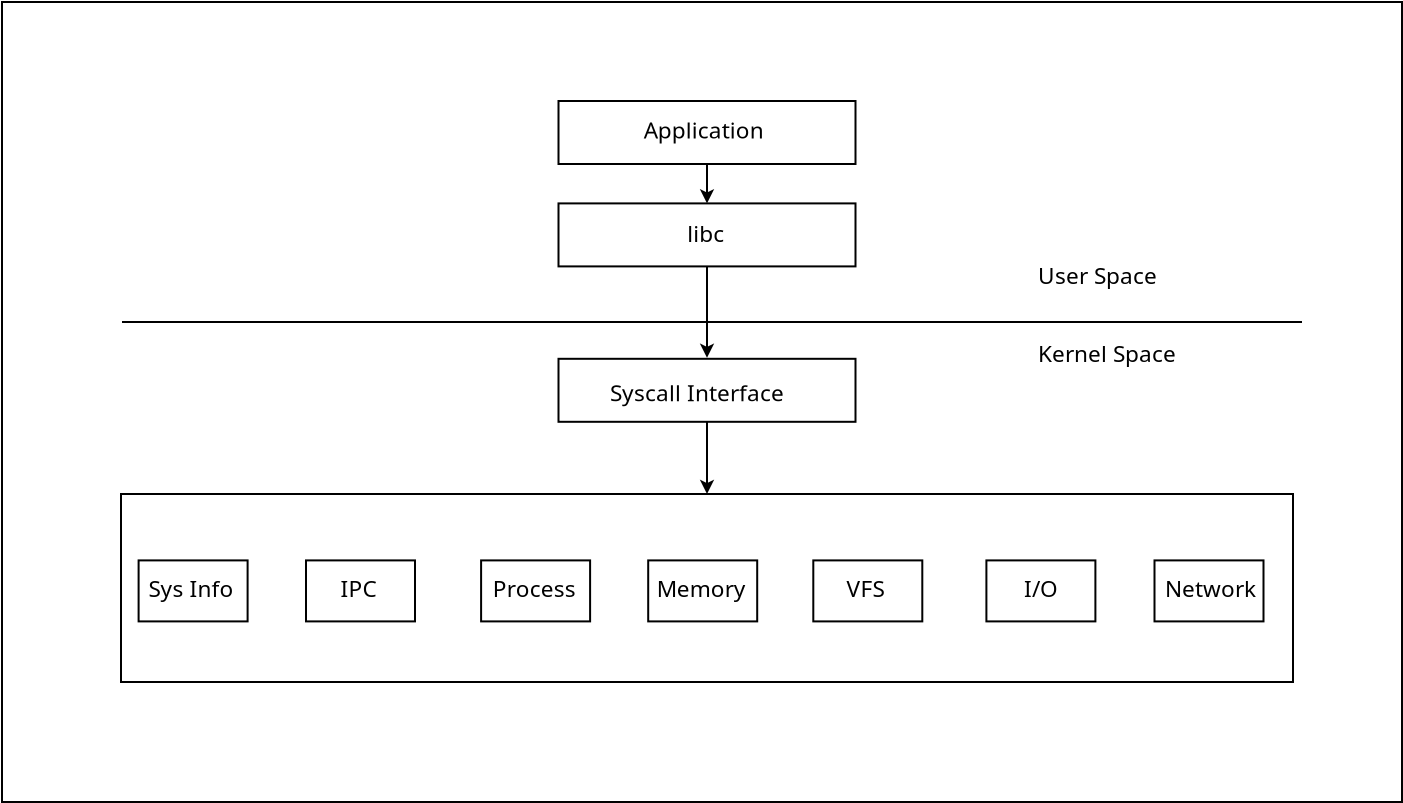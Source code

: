<?xml version="1.0" encoding="UTF-8"?>
<dia:diagram xmlns:dia="http://www.lysator.liu.se/~alla/dia/">
  <dia:layer name="Background" visible="true" active="true">
    <dia:group>
      <dia:object type="Standard - Box" version="0" id="O0">
        <dia:attribute name="obj_pos">
          <dia:point val="5,-5"/>
        </dia:attribute>
        <dia:attribute name="obj_bb">
          <dia:rectangle val="4.95,-5.05;75.05,35.05"/>
        </dia:attribute>
        <dia:attribute name="elem_corner">
          <dia:point val="5,-5"/>
        </dia:attribute>
        <dia:attribute name="elem_width">
          <dia:real val="70"/>
        </dia:attribute>
        <dia:attribute name="elem_height">
          <dia:real val="40"/>
        </dia:attribute>
        <dia:attribute name="show_background">
          <dia:boolean val="true"/>
        </dia:attribute>
      </dia:object>
      <dia:group>
        <dia:object type="Standard - Box" version="0" id="O1">
          <dia:attribute name="obj_pos">
            <dia:point val="32.825,-0.05"/>
          </dia:attribute>
          <dia:attribute name="obj_bb">
            <dia:rectangle val="32.775,-0.1;47.725,3.15"/>
          </dia:attribute>
          <dia:attribute name="elem_corner">
            <dia:point val="32.825,-0.05"/>
          </dia:attribute>
          <dia:attribute name="elem_width">
            <dia:real val="14.85"/>
          </dia:attribute>
          <dia:attribute name="elem_height">
            <dia:real val="3.15"/>
          </dia:attribute>
          <dia:attribute name="show_background">
            <dia:boolean val="true"/>
          </dia:attribute>
        </dia:object>
        <dia:object type="Standard - Box" version="0" id="O2">
          <dia:attribute name="obj_pos">
            <dia:point val="32.825,5.07"/>
          </dia:attribute>
          <dia:attribute name="obj_bb">
            <dia:rectangle val="32.775,5.02;47.725,8.27"/>
          </dia:attribute>
          <dia:attribute name="elem_corner">
            <dia:point val="32.825,5.07"/>
          </dia:attribute>
          <dia:attribute name="elem_width">
            <dia:real val="14.85"/>
          </dia:attribute>
          <dia:attribute name="elem_height">
            <dia:real val="3.15"/>
          </dia:attribute>
          <dia:attribute name="show_background">
            <dia:boolean val="true"/>
          </dia:attribute>
        </dia:object>
        <dia:object type="Standard - Box" version="0" id="O3">
          <dia:attribute name="obj_pos">
            <dia:point val="32.825,12.84"/>
          </dia:attribute>
          <dia:attribute name="obj_bb">
            <dia:rectangle val="32.775,12.79;47.725,16.04"/>
          </dia:attribute>
          <dia:attribute name="elem_corner">
            <dia:point val="32.825,12.84"/>
          </dia:attribute>
          <dia:attribute name="elem_width">
            <dia:real val="14.85"/>
          </dia:attribute>
          <dia:attribute name="elem_height">
            <dia:real val="3.15"/>
          </dia:attribute>
          <dia:attribute name="show_background">
            <dia:boolean val="true"/>
          </dia:attribute>
        </dia:object>
        <dia:object type="Standard - Line" version="0" id="O4">
          <dia:attribute name="obj_pos">
            <dia:point val="11,11"/>
          </dia:attribute>
          <dia:attribute name="obj_bb">
            <dia:rectangle val="10.95,10.95;70.05,11.05"/>
          </dia:attribute>
          <dia:attribute name="conn_endpoints">
            <dia:point val="11,11"/>
            <dia:point val="70,11"/>
          </dia:attribute>
          <dia:attribute name="numcp">
            <dia:int val="1"/>
          </dia:attribute>
        </dia:object>
        <dia:object type="Standard - Line" version="0" id="O5">
          <dia:attribute name="obj_pos">
            <dia:point val="40.25,3.1"/>
          </dia:attribute>
          <dia:attribute name="obj_bb">
            <dia:rectangle val="39.888,3.05;40.612,5.182"/>
          </dia:attribute>
          <dia:attribute name="conn_endpoints">
            <dia:point val="40.25,3.1"/>
            <dia:point val="40.25,5.07"/>
          </dia:attribute>
          <dia:attribute name="numcp">
            <dia:int val="1"/>
          </dia:attribute>
          <dia:attribute name="end_arrow">
            <dia:enum val="22"/>
          </dia:attribute>
          <dia:attribute name="end_arrow_length">
            <dia:real val="0.5"/>
          </dia:attribute>
          <dia:attribute name="end_arrow_width">
            <dia:real val="0.5"/>
          </dia:attribute>
          <dia:connections>
            <dia:connection handle="0" to="O1" connection="6"/>
            <dia:connection handle="1" to="O2" connection="1"/>
          </dia:connections>
        </dia:object>
        <dia:object type="Standard - Line" version="0" id="O6">
          <dia:attribute name="obj_pos">
            <dia:point val="40.25,8.22"/>
          </dia:attribute>
          <dia:attribute name="obj_bb">
            <dia:rectangle val="39.888,8.17;40.612,12.902"/>
          </dia:attribute>
          <dia:attribute name="conn_endpoints">
            <dia:point val="40.25,8.22"/>
            <dia:point val="40.25,12.79"/>
          </dia:attribute>
          <dia:attribute name="numcp">
            <dia:int val="1"/>
          </dia:attribute>
          <dia:attribute name="end_arrow">
            <dia:enum val="22"/>
          </dia:attribute>
          <dia:attribute name="end_arrow_length">
            <dia:real val="0.5"/>
          </dia:attribute>
          <dia:attribute name="end_arrow_width">
            <dia:real val="0.5"/>
          </dia:attribute>
          <dia:connections>
            <dia:connection handle="0" to="O2" connection="6"/>
            <dia:connection handle="1" to="O3" connection="8"/>
          </dia:connections>
        </dia:object>
        <dia:object type="Standard - Text" version="1" id="O7">
          <dia:attribute name="obj_pos">
            <dia:point val="37.091,1.825"/>
          </dia:attribute>
          <dia:attribute name="obj_bb">
            <dia:rectangle val="37.091,0.775;43.396,2.092"/>
          </dia:attribute>
          <dia:attribute name="text">
            <dia:composite type="text">
              <dia:attribute name="string">
                <dia:string>#Application#</dia:string>
              </dia:attribute>
              <dia:attribute name="font">
                <dia:font family="sans" style="0" name="Helvetica"/>
              </dia:attribute>
              <dia:attribute name="height">
                <dia:real val="1.411"/>
              </dia:attribute>
              <dia:attribute name="pos">
                <dia:point val="37.091,1.825"/>
              </dia:attribute>
              <dia:attribute name="color">
                <dia:color val="#000000"/>
              </dia:attribute>
              <dia:attribute name="alignment">
                <dia:enum val="0"/>
              </dia:attribute>
            </dia:composite>
          </dia:attribute>
          <dia:attribute name="valign">
            <dia:enum val="3"/>
          </dia:attribute>
        </dia:object>
        <dia:object type="Standard - Text" version="1" id="O8">
          <dia:attribute name="obj_pos">
            <dia:point val="39.265,6.995"/>
          </dia:attribute>
          <dia:attribute name="obj_bb">
            <dia:rectangle val="39.265,5.945;41.227,7.263"/>
          </dia:attribute>
          <dia:attribute name="text">
            <dia:composite type="text">
              <dia:attribute name="string">
                <dia:string>#libc#</dia:string>
              </dia:attribute>
              <dia:attribute name="font">
                <dia:font family="sans" style="0" name="Helvetica"/>
              </dia:attribute>
              <dia:attribute name="height">
                <dia:real val="1.411"/>
              </dia:attribute>
              <dia:attribute name="pos">
                <dia:point val="39.265,6.995"/>
              </dia:attribute>
              <dia:attribute name="color">
                <dia:color val="#000000"/>
              </dia:attribute>
              <dia:attribute name="alignment">
                <dia:enum val="0"/>
              </dia:attribute>
            </dia:composite>
          </dia:attribute>
          <dia:attribute name="valign">
            <dia:enum val="3"/>
          </dia:attribute>
        </dia:object>
        <dia:object type="Standard - Text" version="1" id="O9">
          <dia:attribute name="obj_pos">
            <dia:point val="35.401,14.965"/>
          </dia:attribute>
          <dia:attribute name="obj_bb">
            <dia:rectangle val="35.401,13.915;45.086,15.232"/>
          </dia:attribute>
          <dia:attribute name="text">
            <dia:composite type="text">
              <dia:attribute name="string">
                <dia:string>#Syscall Interface #</dia:string>
              </dia:attribute>
              <dia:attribute name="font">
                <dia:font family="sans" style="0" name="Helvetica"/>
              </dia:attribute>
              <dia:attribute name="height">
                <dia:real val="1.411"/>
              </dia:attribute>
              <dia:attribute name="pos">
                <dia:point val="35.401,14.965"/>
              </dia:attribute>
              <dia:attribute name="color">
                <dia:color val="#000000"/>
              </dia:attribute>
              <dia:attribute name="alignment">
                <dia:enum val="0"/>
              </dia:attribute>
            </dia:composite>
          </dia:attribute>
          <dia:attribute name="valign">
            <dia:enum val="3"/>
          </dia:attribute>
        </dia:object>
        <dia:object type="Standard - Box" version="0" id="O10">
          <dia:attribute name="obj_pos">
            <dia:point val="10.95,19.6"/>
          </dia:attribute>
          <dia:attribute name="obj_bb">
            <dia:rectangle val="10.9,19.55;69.6,29.05"/>
          </dia:attribute>
          <dia:attribute name="elem_corner">
            <dia:point val="10.95,19.6"/>
          </dia:attribute>
          <dia:attribute name="elem_width">
            <dia:real val="58.6"/>
          </dia:attribute>
          <dia:attribute name="elem_height">
            <dia:real val="9.4"/>
          </dia:attribute>
          <dia:attribute name="border_width">
            <dia:real val="0.1"/>
          </dia:attribute>
          <dia:attribute name="show_background">
            <dia:boolean val="false"/>
          </dia:attribute>
        </dia:object>
        <dia:group>
          <dia:object type="Standard - Box" version="0" id="O11">
            <dia:attribute name="obj_pos">
              <dia:point val="20.2,22.92"/>
            </dia:attribute>
            <dia:attribute name="obj_bb">
              <dia:rectangle val="20.15,22.87;25.7,26.02"/>
            </dia:attribute>
            <dia:attribute name="elem_corner">
              <dia:point val="20.2,22.92"/>
            </dia:attribute>
            <dia:attribute name="elem_width">
              <dia:real val="5.45"/>
            </dia:attribute>
            <dia:attribute name="elem_height">
              <dia:real val="3.05"/>
            </dia:attribute>
            <dia:attribute name="border_width">
              <dia:real val="0.1"/>
            </dia:attribute>
            <dia:attribute name="show_background">
              <dia:boolean val="false"/>
            </dia:attribute>
          </dia:object>
          <dia:object type="Standard - Box" version="0" id="O12">
            <dia:attribute name="obj_pos">
              <dia:point val="28.955,22.92"/>
            </dia:attribute>
            <dia:attribute name="obj_bb">
              <dia:rectangle val="28.905,22.87;34.455,26.02"/>
            </dia:attribute>
            <dia:attribute name="elem_corner">
              <dia:point val="28.955,22.92"/>
            </dia:attribute>
            <dia:attribute name="elem_width">
              <dia:real val="5.45"/>
            </dia:attribute>
            <dia:attribute name="elem_height">
              <dia:real val="3.05"/>
            </dia:attribute>
            <dia:attribute name="border_width">
              <dia:real val="0.1"/>
            </dia:attribute>
            <dia:attribute name="show_background">
              <dia:boolean val="false"/>
            </dia:attribute>
          </dia:object>
          <dia:object type="Standard - Box" version="0" id="O13">
            <dia:attribute name="obj_pos">
              <dia:point val="37.31,22.92"/>
            </dia:attribute>
            <dia:attribute name="obj_bb">
              <dia:rectangle val="37.26,22.87;42.81,26.02"/>
            </dia:attribute>
            <dia:attribute name="elem_corner">
              <dia:point val="37.31,22.92"/>
            </dia:attribute>
            <dia:attribute name="elem_width">
              <dia:real val="5.45"/>
            </dia:attribute>
            <dia:attribute name="elem_height">
              <dia:real val="3.05"/>
            </dia:attribute>
            <dia:attribute name="border_width">
              <dia:real val="0.1"/>
            </dia:attribute>
            <dia:attribute name="show_background">
              <dia:boolean val="false"/>
            </dia:attribute>
          </dia:object>
          <dia:object type="Standard - Box" version="0" id="O14">
            <dia:attribute name="obj_pos">
              <dia:point val="45.565,22.92"/>
            </dia:attribute>
            <dia:attribute name="obj_bb">
              <dia:rectangle val="45.515,22.87;51.065,26.02"/>
            </dia:attribute>
            <dia:attribute name="elem_corner">
              <dia:point val="45.565,22.92"/>
            </dia:attribute>
            <dia:attribute name="elem_width">
              <dia:real val="5.45"/>
            </dia:attribute>
            <dia:attribute name="elem_height">
              <dia:real val="3.05"/>
            </dia:attribute>
            <dia:attribute name="border_width">
              <dia:real val="0.1"/>
            </dia:attribute>
            <dia:attribute name="show_background">
              <dia:boolean val="false"/>
            </dia:attribute>
          </dia:object>
          <dia:object type="Standard - Box" version="0" id="O15">
            <dia:attribute name="obj_pos">
              <dia:point val="54.22,22.92"/>
            </dia:attribute>
            <dia:attribute name="obj_bb">
              <dia:rectangle val="54.17,22.87;59.72,26.02"/>
            </dia:attribute>
            <dia:attribute name="elem_corner">
              <dia:point val="54.22,22.92"/>
            </dia:attribute>
            <dia:attribute name="elem_width">
              <dia:real val="5.45"/>
            </dia:attribute>
            <dia:attribute name="elem_height">
              <dia:real val="3.05"/>
            </dia:attribute>
            <dia:attribute name="border_width">
              <dia:real val="0.1"/>
            </dia:attribute>
            <dia:attribute name="show_background">
              <dia:boolean val="false"/>
            </dia:attribute>
          </dia:object>
          <dia:object type="Standard - Box" version="0" id="O16">
            <dia:attribute name="obj_pos">
              <dia:point val="62.625,22.92"/>
            </dia:attribute>
            <dia:attribute name="obj_bb">
              <dia:rectangle val="62.575,22.87;68.125,26.02"/>
            </dia:attribute>
            <dia:attribute name="elem_corner">
              <dia:point val="62.625,22.92"/>
            </dia:attribute>
            <dia:attribute name="elem_width">
              <dia:real val="5.45"/>
            </dia:attribute>
            <dia:attribute name="elem_height">
              <dia:real val="3.05"/>
            </dia:attribute>
            <dia:attribute name="border_width">
              <dia:real val="0.1"/>
            </dia:attribute>
            <dia:attribute name="show_background">
              <dia:boolean val="false"/>
            </dia:attribute>
          </dia:object>
          <dia:object type="Standard - Box" version="0" id="O17">
            <dia:attribute name="obj_pos">
              <dia:point val="11.83,22.92"/>
            </dia:attribute>
            <dia:attribute name="obj_bb">
              <dia:rectangle val="11.78,22.87;17.33,26.02"/>
            </dia:attribute>
            <dia:attribute name="elem_corner">
              <dia:point val="11.83,22.92"/>
            </dia:attribute>
            <dia:attribute name="elem_width">
              <dia:real val="5.45"/>
            </dia:attribute>
            <dia:attribute name="elem_height">
              <dia:real val="3.05"/>
            </dia:attribute>
            <dia:attribute name="border_width">
              <dia:real val="0.1"/>
            </dia:attribute>
            <dia:attribute name="show_background">
              <dia:boolean val="false"/>
            </dia:attribute>
          </dia:object>
          <dia:object type="Standard - Text" version="1" id="O18">
            <dia:attribute name="obj_pos">
              <dia:point val="12.319,24.745"/>
            </dia:attribute>
            <dia:attribute name="obj_bb">
              <dia:rectangle val="12.319,23.695;16.786,25.012"/>
            </dia:attribute>
            <dia:attribute name="text">
              <dia:composite type="text">
                <dia:attribute name="string">
                  <dia:string>#Sys Info#</dia:string>
                </dia:attribute>
                <dia:attribute name="font">
                  <dia:font family="sans" style="0" name="Helvetica"/>
                </dia:attribute>
                <dia:attribute name="height">
                  <dia:real val="1.411"/>
                </dia:attribute>
                <dia:attribute name="pos">
                  <dia:point val="12.319,24.745"/>
                </dia:attribute>
                <dia:attribute name="color">
                  <dia:color val="#000000"/>
                </dia:attribute>
                <dia:attribute name="alignment">
                  <dia:enum val="0"/>
                </dia:attribute>
              </dia:composite>
            </dia:attribute>
            <dia:attribute name="valign">
              <dia:enum val="3"/>
            </dia:attribute>
          </dia:object>
          <dia:object type="Standard - Text" version="1" id="O19">
            <dia:attribute name="obj_pos">
              <dia:point val="21.925,24.745"/>
            </dia:attribute>
            <dia:attribute name="obj_bb">
              <dia:rectangle val="21.925,23.695;23.725,25.012"/>
            </dia:attribute>
            <dia:attribute name="text">
              <dia:composite type="text">
                <dia:attribute name="string">
                  <dia:string>#IPC#</dia:string>
                </dia:attribute>
                <dia:attribute name="font">
                  <dia:font family="sans" style="0" name="Helvetica"/>
                </dia:attribute>
                <dia:attribute name="height">
                  <dia:real val="1.411"/>
                </dia:attribute>
                <dia:attribute name="pos">
                  <dia:point val="21.925,24.745"/>
                </dia:attribute>
                <dia:attribute name="color">
                  <dia:color val="#000000"/>
                </dia:attribute>
                <dia:attribute name="alignment">
                  <dia:enum val="0"/>
                </dia:attribute>
              </dia:composite>
            </dia:attribute>
            <dia:attribute name="valign">
              <dia:enum val="3"/>
            </dia:attribute>
          </dia:object>
          <dia:object type="Standard - Text" version="1" id="O20">
            <dia:attribute name="obj_pos">
              <dia:point val="29.536,24.745"/>
            </dia:attribute>
            <dia:attribute name="obj_bb">
              <dia:rectangle val="29.536,23.695;33.816,25.012"/>
            </dia:attribute>
            <dia:attribute name="text">
              <dia:composite type="text">
                <dia:attribute name="string">
                  <dia:string>#Process#</dia:string>
                </dia:attribute>
                <dia:attribute name="font">
                  <dia:font family="sans" style="0" name="Helvetica"/>
                </dia:attribute>
                <dia:attribute name="height">
                  <dia:real val="1.411"/>
                </dia:attribute>
                <dia:attribute name="pos">
                  <dia:point val="29.536,24.745"/>
                </dia:attribute>
                <dia:attribute name="color">
                  <dia:color val="#000000"/>
                </dia:attribute>
                <dia:attribute name="alignment">
                  <dia:enum val="0"/>
                </dia:attribute>
              </dia:composite>
            </dia:attribute>
            <dia:attribute name="valign">
              <dia:enum val="3"/>
            </dia:attribute>
          </dia:object>
          <dia:object type="Standard - Text" version="1" id="O21">
            <dia:attribute name="obj_pos">
              <dia:point val="37.736,24.745"/>
            </dia:attribute>
            <dia:attribute name="obj_bb">
              <dia:rectangle val="37.736,23.695;42.329,25.012"/>
            </dia:attribute>
            <dia:attribute name="text">
              <dia:composite type="text">
                <dia:attribute name="string">
                  <dia:string>#Memory#</dia:string>
                </dia:attribute>
                <dia:attribute name="font">
                  <dia:font family="sans" style="0" name="Helvetica"/>
                </dia:attribute>
                <dia:attribute name="height">
                  <dia:real val="1.411"/>
                </dia:attribute>
                <dia:attribute name="pos">
                  <dia:point val="37.736,24.745"/>
                </dia:attribute>
                <dia:attribute name="color">
                  <dia:color val="#000000"/>
                </dia:attribute>
                <dia:attribute name="alignment">
                  <dia:enum val="0"/>
                </dia:attribute>
              </dia:composite>
            </dia:attribute>
            <dia:attribute name="valign">
              <dia:enum val="3"/>
            </dia:attribute>
          </dia:object>
          <dia:object type="Standard - Text" version="1" id="O22">
            <dia:attribute name="obj_pos">
              <dia:point val="48.29,24.445"/>
            </dia:attribute>
            <dia:attribute name="obj_bb">
              <dia:rectangle val="48.29,23.395;48.29,24.712"/>
            </dia:attribute>
            <dia:attribute name="text">
              <dia:composite type="text">
                <dia:attribute name="string">
                  <dia:string>##</dia:string>
                </dia:attribute>
                <dia:attribute name="font">
                  <dia:font family="sans" style="0" name="Helvetica"/>
                </dia:attribute>
                <dia:attribute name="height">
                  <dia:real val="1.411"/>
                </dia:attribute>
                <dia:attribute name="pos">
                  <dia:point val="48.29,24.445"/>
                </dia:attribute>
                <dia:attribute name="color">
                  <dia:color val="#000000"/>
                </dia:attribute>
                <dia:attribute name="alignment">
                  <dia:enum val="0"/>
                </dia:attribute>
              </dia:composite>
            </dia:attribute>
            <dia:attribute name="valign">
              <dia:enum val="3"/>
            </dia:attribute>
            <dia:connections>
              <dia:connection handle="0" to="O14" connection="8"/>
            </dia:connections>
          </dia:object>
          <dia:object type="Standard - Text" version="1" id="O23">
            <dia:attribute name="obj_pos">
              <dia:point val="47.23,24.745"/>
            </dia:attribute>
            <dia:attribute name="obj_bb">
              <dia:rectangle val="47.23,23.695;49.35,25.012"/>
            </dia:attribute>
            <dia:attribute name="text">
              <dia:composite type="text">
                <dia:attribute name="string">
                  <dia:string>#VFS#</dia:string>
                </dia:attribute>
                <dia:attribute name="font">
                  <dia:font family="sans" style="0" name="Helvetica"/>
                </dia:attribute>
                <dia:attribute name="height">
                  <dia:real val="1.411"/>
                </dia:attribute>
                <dia:attribute name="pos">
                  <dia:point val="47.23,24.745"/>
                </dia:attribute>
                <dia:attribute name="color">
                  <dia:color val="#000000"/>
                </dia:attribute>
                <dia:attribute name="alignment">
                  <dia:enum val="0"/>
                </dia:attribute>
              </dia:composite>
            </dia:attribute>
            <dia:attribute name="valign">
              <dia:enum val="3"/>
            </dia:attribute>
          </dia:object>
          <dia:object type="Standard - Text" version="1" id="O24">
            <dia:attribute name="obj_pos">
              <dia:point val="56.945,24.745"/>
            </dia:attribute>
            <dia:attribute name="obj_bb">
              <dia:rectangle val="56.145,23.695;57.745,25.012"/>
            </dia:attribute>
            <dia:attribute name="text">
              <dia:composite type="text">
                <dia:attribute name="string">
                  <dia:string>#I/O#</dia:string>
                </dia:attribute>
                <dia:attribute name="font">
                  <dia:font family="sans" style="0" name="Helvetica"/>
                </dia:attribute>
                <dia:attribute name="height">
                  <dia:real val="1.411"/>
                </dia:attribute>
                <dia:attribute name="pos">
                  <dia:point val="56.945,24.745"/>
                </dia:attribute>
                <dia:attribute name="color">
                  <dia:color val="#000000"/>
                </dia:attribute>
                <dia:attribute name="alignment">
                  <dia:enum val="1"/>
                </dia:attribute>
              </dia:composite>
            </dia:attribute>
            <dia:attribute name="valign">
              <dia:enum val="3"/>
            </dia:attribute>
          </dia:object>
          <dia:object type="Standard - Text" version="1" id="O25">
            <dia:attribute name="obj_pos">
              <dia:point val="63.15,24.745"/>
            </dia:attribute>
            <dia:attribute name="obj_bb">
              <dia:rectangle val="63.15,23.695;67.865,25.012"/>
            </dia:attribute>
            <dia:attribute name="text">
              <dia:composite type="text">
                <dia:attribute name="string">
                  <dia:string>#Network#</dia:string>
                </dia:attribute>
                <dia:attribute name="font">
                  <dia:font family="sans" style="0" name="Helvetica"/>
                </dia:attribute>
                <dia:attribute name="height">
                  <dia:real val="1.411"/>
                </dia:attribute>
                <dia:attribute name="pos">
                  <dia:point val="63.15,24.745"/>
                </dia:attribute>
                <dia:attribute name="color">
                  <dia:color val="#000000"/>
                </dia:attribute>
                <dia:attribute name="alignment">
                  <dia:enum val="0"/>
                </dia:attribute>
              </dia:composite>
            </dia:attribute>
            <dia:attribute name="valign">
              <dia:enum val="3"/>
            </dia:attribute>
          </dia:object>
        </dia:group>
        <dia:object type="Standard - Line" version="0" id="O26">
          <dia:attribute name="obj_pos">
            <dia:point val="40.25,15.99"/>
          </dia:attribute>
          <dia:attribute name="obj_bb">
            <dia:rectangle val="39.888,15.94;40.612,19.712"/>
          </dia:attribute>
          <dia:attribute name="conn_endpoints">
            <dia:point val="40.25,15.99"/>
            <dia:point val="40.25,19.6"/>
          </dia:attribute>
          <dia:attribute name="numcp">
            <dia:int val="1"/>
          </dia:attribute>
          <dia:attribute name="end_arrow">
            <dia:enum val="22"/>
          </dia:attribute>
          <dia:attribute name="end_arrow_length">
            <dia:real val="0.5"/>
          </dia:attribute>
          <dia:attribute name="end_arrow_width">
            <dia:real val="0.5"/>
          </dia:attribute>
          <dia:connections>
            <dia:connection handle="0" to="O3" connection="6"/>
            <dia:connection handle="1" to="O10" connection="1"/>
          </dia:connections>
        </dia:object>
        <dia:object type="Standard - Text" version="1" id="O27">
          <dia:attribute name="obj_pos">
            <dia:point val="56.8,9.1"/>
          </dia:attribute>
          <dia:attribute name="obj_bb">
            <dia:rectangle val="56.8,8.05;63.178,9.367"/>
          </dia:attribute>
          <dia:attribute name="text">
            <dia:composite type="text">
              <dia:attribute name="string">
                <dia:string>#User Space#</dia:string>
              </dia:attribute>
              <dia:attribute name="font">
                <dia:font family="sans" style="0" name="Helvetica"/>
              </dia:attribute>
              <dia:attribute name="height">
                <dia:real val="1.411"/>
              </dia:attribute>
              <dia:attribute name="pos">
                <dia:point val="56.8,9.1"/>
              </dia:attribute>
              <dia:attribute name="color">
                <dia:color val="#000000"/>
              </dia:attribute>
              <dia:attribute name="alignment">
                <dia:enum val="0"/>
              </dia:attribute>
            </dia:composite>
          </dia:attribute>
          <dia:attribute name="valign">
            <dia:enum val="3"/>
          </dia:attribute>
        </dia:object>
        <dia:object type="Standard - Text" version="1" id="O28">
          <dia:attribute name="obj_pos">
            <dia:point val="56.8,13"/>
          </dia:attribute>
          <dia:attribute name="obj_bb">
            <dia:rectangle val="56.8,11.95;64.15,13.268"/>
          </dia:attribute>
          <dia:attribute name="text">
            <dia:composite type="text">
              <dia:attribute name="string">
                <dia:string>#Kernel Space#</dia:string>
              </dia:attribute>
              <dia:attribute name="font">
                <dia:font family="sans" style="0" name="Helvetica"/>
              </dia:attribute>
              <dia:attribute name="height">
                <dia:real val="1.411"/>
              </dia:attribute>
              <dia:attribute name="pos">
                <dia:point val="56.8,13"/>
              </dia:attribute>
              <dia:attribute name="color">
                <dia:color val="#000000"/>
              </dia:attribute>
              <dia:attribute name="alignment">
                <dia:enum val="0"/>
              </dia:attribute>
            </dia:composite>
          </dia:attribute>
          <dia:attribute name="valign">
            <dia:enum val="3"/>
          </dia:attribute>
        </dia:object>
      </dia:group>
    </dia:group>
  </dia:layer>
</dia:diagram>
